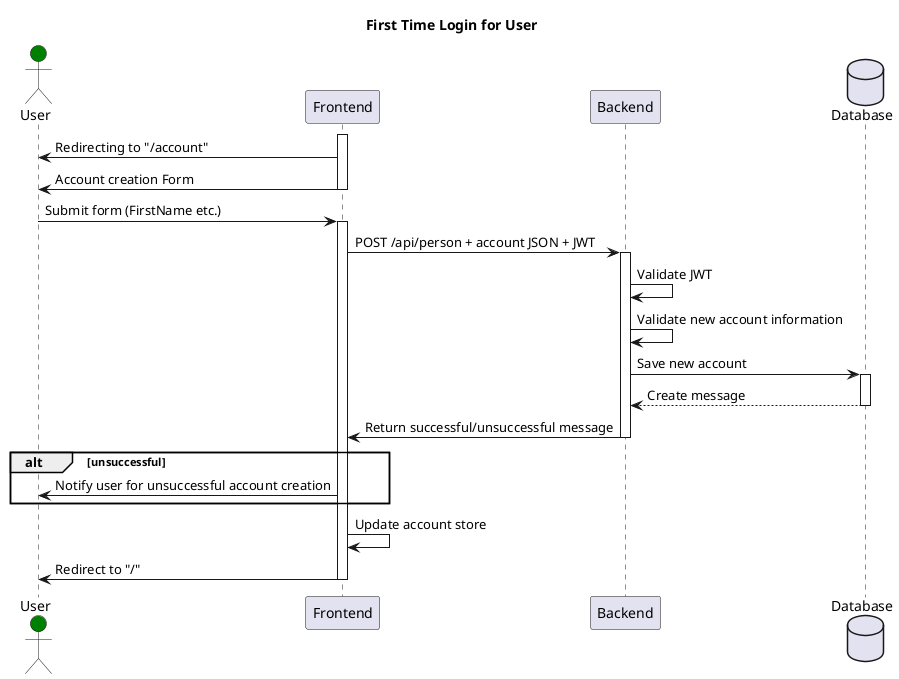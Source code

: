 @startuml create_declaration

title First Time Login for User

actor User #Green
participant Frontend
participant Backend
database Database

activate Frontend
Frontend -> User: Redirecting to "/account"
Frontend -> User: Account creation Form
deactivate Frontend

User -> Frontend ++: Submit form (FirstName etc.)
Frontend -> Backend ++: POST /api/person + account JSON + JWT
Backend -> Backend: Validate JWT
Backend -> Backend: Validate new account information
Backend -> Database ++: Save new account
Database --> Backend --: Create message

Backend -> Frontend --: Return successful/unsuccessful message

alt unsuccessful
	Frontend -> User: Notify user for unsuccessful account creation
end

Frontend -> Frontend: Update account store
Frontend -> User: Redirect to "/"
deactivate Frontend

@enduml